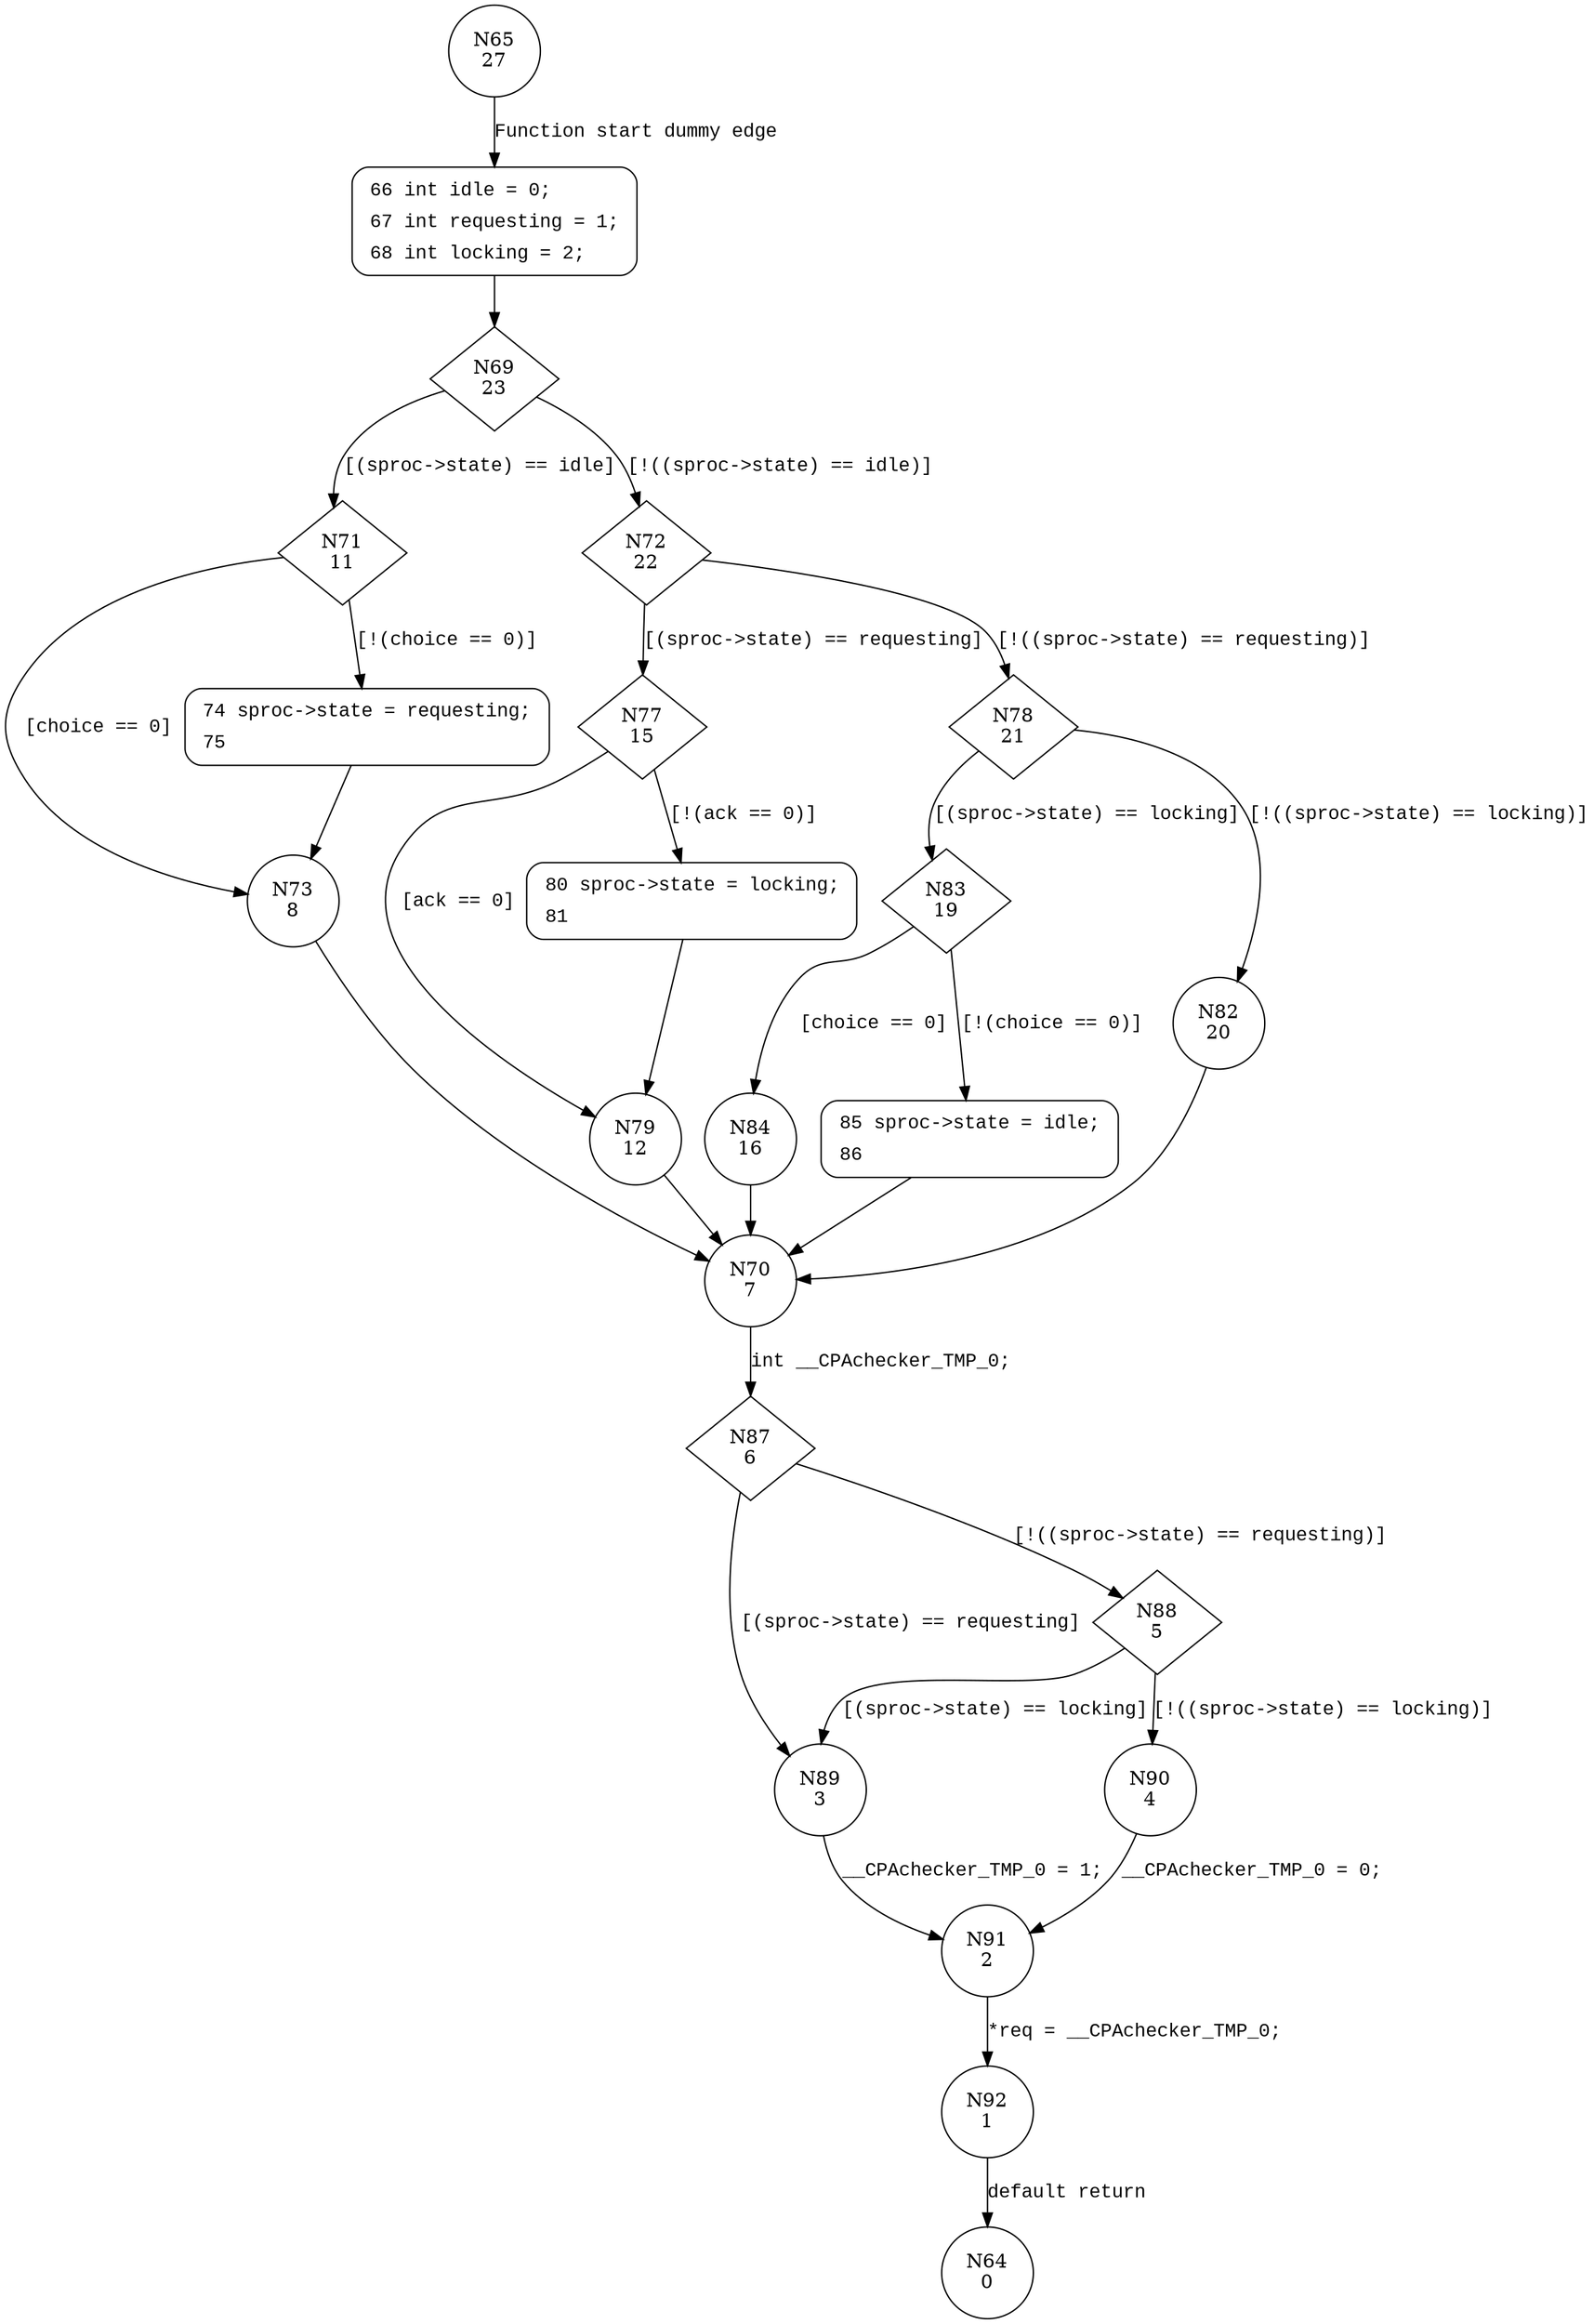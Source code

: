 digraph proc {
65 [shape="circle" label="N65\n27"]
66 [shape="circle" label="N66\n26"]
69 [shape="diamond" label="N69\n23"]
71 [shape="diamond" label="N71\n11"]
72 [shape="diamond" label="N72\n22"]
77 [shape="diamond" label="N77\n15"]
78 [shape="diamond" label="N78\n21"]
83 [shape="diamond" label="N83\n19"]
82 [shape="circle" label="N82\n20"]
70 [shape="circle" label="N70\n7"]
87 [shape="diamond" label="N87\n6"]
89 [shape="circle" label="N89\n3"]
88 [shape="diamond" label="N88\n5"]
90 [shape="circle" label="N90\n4"]
91 [shape="circle" label="N91\n2"]
92 [shape="circle" label="N92\n1"]
84 [shape="circle" label="N84\n16"]
85 [shape="circle" label="N85\n18"]
79 [shape="circle" label="N79\n12"]
80 [shape="circle" label="N80\n14"]
73 [shape="circle" label="N73\n8"]
74 [shape="circle" label="N74\n10"]
64 [shape="circle" label="N64\n0"]
66 [style="filled,bold" penwidth="1" fillcolor="white" fontname="Courier New" shape="Mrecord" label=<<table border="0" cellborder="0" cellpadding="3" bgcolor="white"><tr><td align="right">66</td><td align="left">int idle = 0;</td></tr><tr><td align="right">67</td><td align="left">int requesting = 1;</td></tr><tr><td align="right">68</td><td align="left">int locking = 2;</td></tr></table>>]
66 -> 69[label=""]
85 [style="filled,bold" penwidth="1" fillcolor="white" fontname="Courier New" shape="Mrecord" label=<<table border="0" cellborder="0" cellpadding="3" bgcolor="white"><tr><td align="right">85</td><td align="left">sproc-&gt;state = idle;</td></tr><tr><td align="right">86</td><td align="left"></td></tr></table>>]
85 -> 70[label=""]
80 [style="filled,bold" penwidth="1" fillcolor="white" fontname="Courier New" shape="Mrecord" label=<<table border="0" cellborder="0" cellpadding="3" bgcolor="white"><tr><td align="right">80</td><td align="left">sproc-&gt;state = locking;</td></tr><tr><td align="right">81</td><td align="left"></td></tr></table>>]
80 -> 79[label=""]
74 [style="filled,bold" penwidth="1" fillcolor="white" fontname="Courier New" shape="Mrecord" label=<<table border="0" cellborder="0" cellpadding="3" bgcolor="white"><tr><td align="right">74</td><td align="left">sproc-&gt;state = requesting;</td></tr><tr><td align="right">75</td><td align="left"></td></tr></table>>]
74 -> 73[label=""]
65 -> 66 [label="Function start dummy edge" fontname="Courier New"]
69 -> 71 [label="[(sproc->state) == idle]" fontname="Courier New"]
69 -> 72 [label="[!((sproc->state) == idle)]" fontname="Courier New"]
72 -> 77 [label="[(sproc->state) == requesting]" fontname="Courier New"]
72 -> 78 [label="[!((sproc->state) == requesting)]" fontname="Courier New"]
78 -> 83 [label="[(sproc->state) == locking]" fontname="Courier New"]
78 -> 82 [label="[!((sproc->state) == locking)]" fontname="Courier New"]
70 -> 87 [label="int __CPAchecker_TMP_0;" fontname="Courier New"]
87 -> 89 [label="[(sproc->state) == requesting]" fontname="Courier New"]
87 -> 88 [label="[!((sproc->state) == requesting)]" fontname="Courier New"]
88 -> 89 [label="[(sproc->state) == locking]" fontname="Courier New"]
88 -> 90 [label="[!((sproc->state) == locking)]" fontname="Courier New"]
91 -> 92 [label="*req = __CPAchecker_TMP_0;" fontname="Courier New"]
89 -> 91 [label="__CPAchecker_TMP_0 = 1;" fontname="Courier New"]
83 -> 84 [label="[choice == 0]" fontname="Courier New"]
83 -> 85 [label="[!(choice == 0)]" fontname="Courier New"]
84 -> 70 [label="" fontname="Courier New"]
77 -> 79 [label="[ack == 0]" fontname="Courier New"]
77 -> 80 [label="[!(ack == 0)]" fontname="Courier New"]
79 -> 70 [label="" fontname="Courier New"]
71 -> 73 [label="[choice == 0]" fontname="Courier New"]
71 -> 74 [label="[!(choice == 0)]" fontname="Courier New"]
73 -> 70 [label="" fontname="Courier New"]
82 -> 70 [label="" fontname="Courier New"]
90 -> 91 [label="__CPAchecker_TMP_0 = 0;" fontname="Courier New"]
92 -> 64 [label="default return" fontname="Courier New"]
}